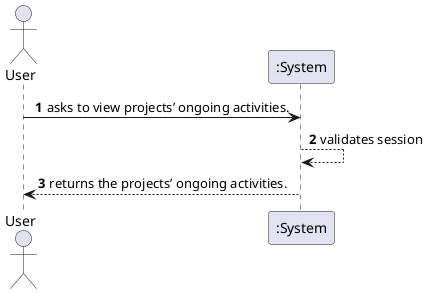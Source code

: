 @startuml
skinparam SequenceMessageAlign center
autonumber
actor “User” as User
participant ":System" as System

User -> System: asks to view projects’ ongoing activities.
System --> System: validates session
User <-- System: returns the projects’ ongoing activities.
@enduml